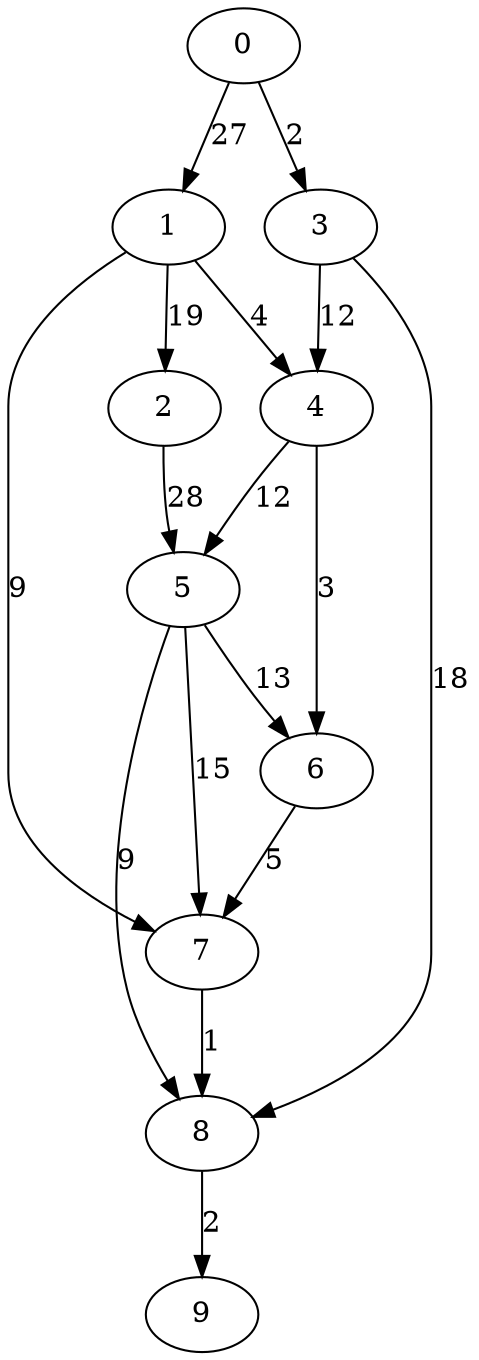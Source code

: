 digraph data6 {
0 -> 1 [ label = 27 ];
0 -> 3 [ label = 2 ];
1 -> 2 [ label = 19 ];
1 -> 4 [ label = 4 ];
1 -> 7 [ label = 9 ];
2 -> 5 [ label = 28 ];
3 -> 4 [ label = 12 ];
3 -> 8 [ label = 18 ];
4 -> 5 [ label = 12 ];
4 -> 6 [ label = 3 ];
5 -> 6 [ label = 13 ];
5 -> 7 [ label = 15 ];
5 -> 8 [ label = 9 ];
6 -> 7 [ label = 5 ];
7 -> 8 [ label = 1 ];
8 -> 9 [ label = 2 ];
 }

